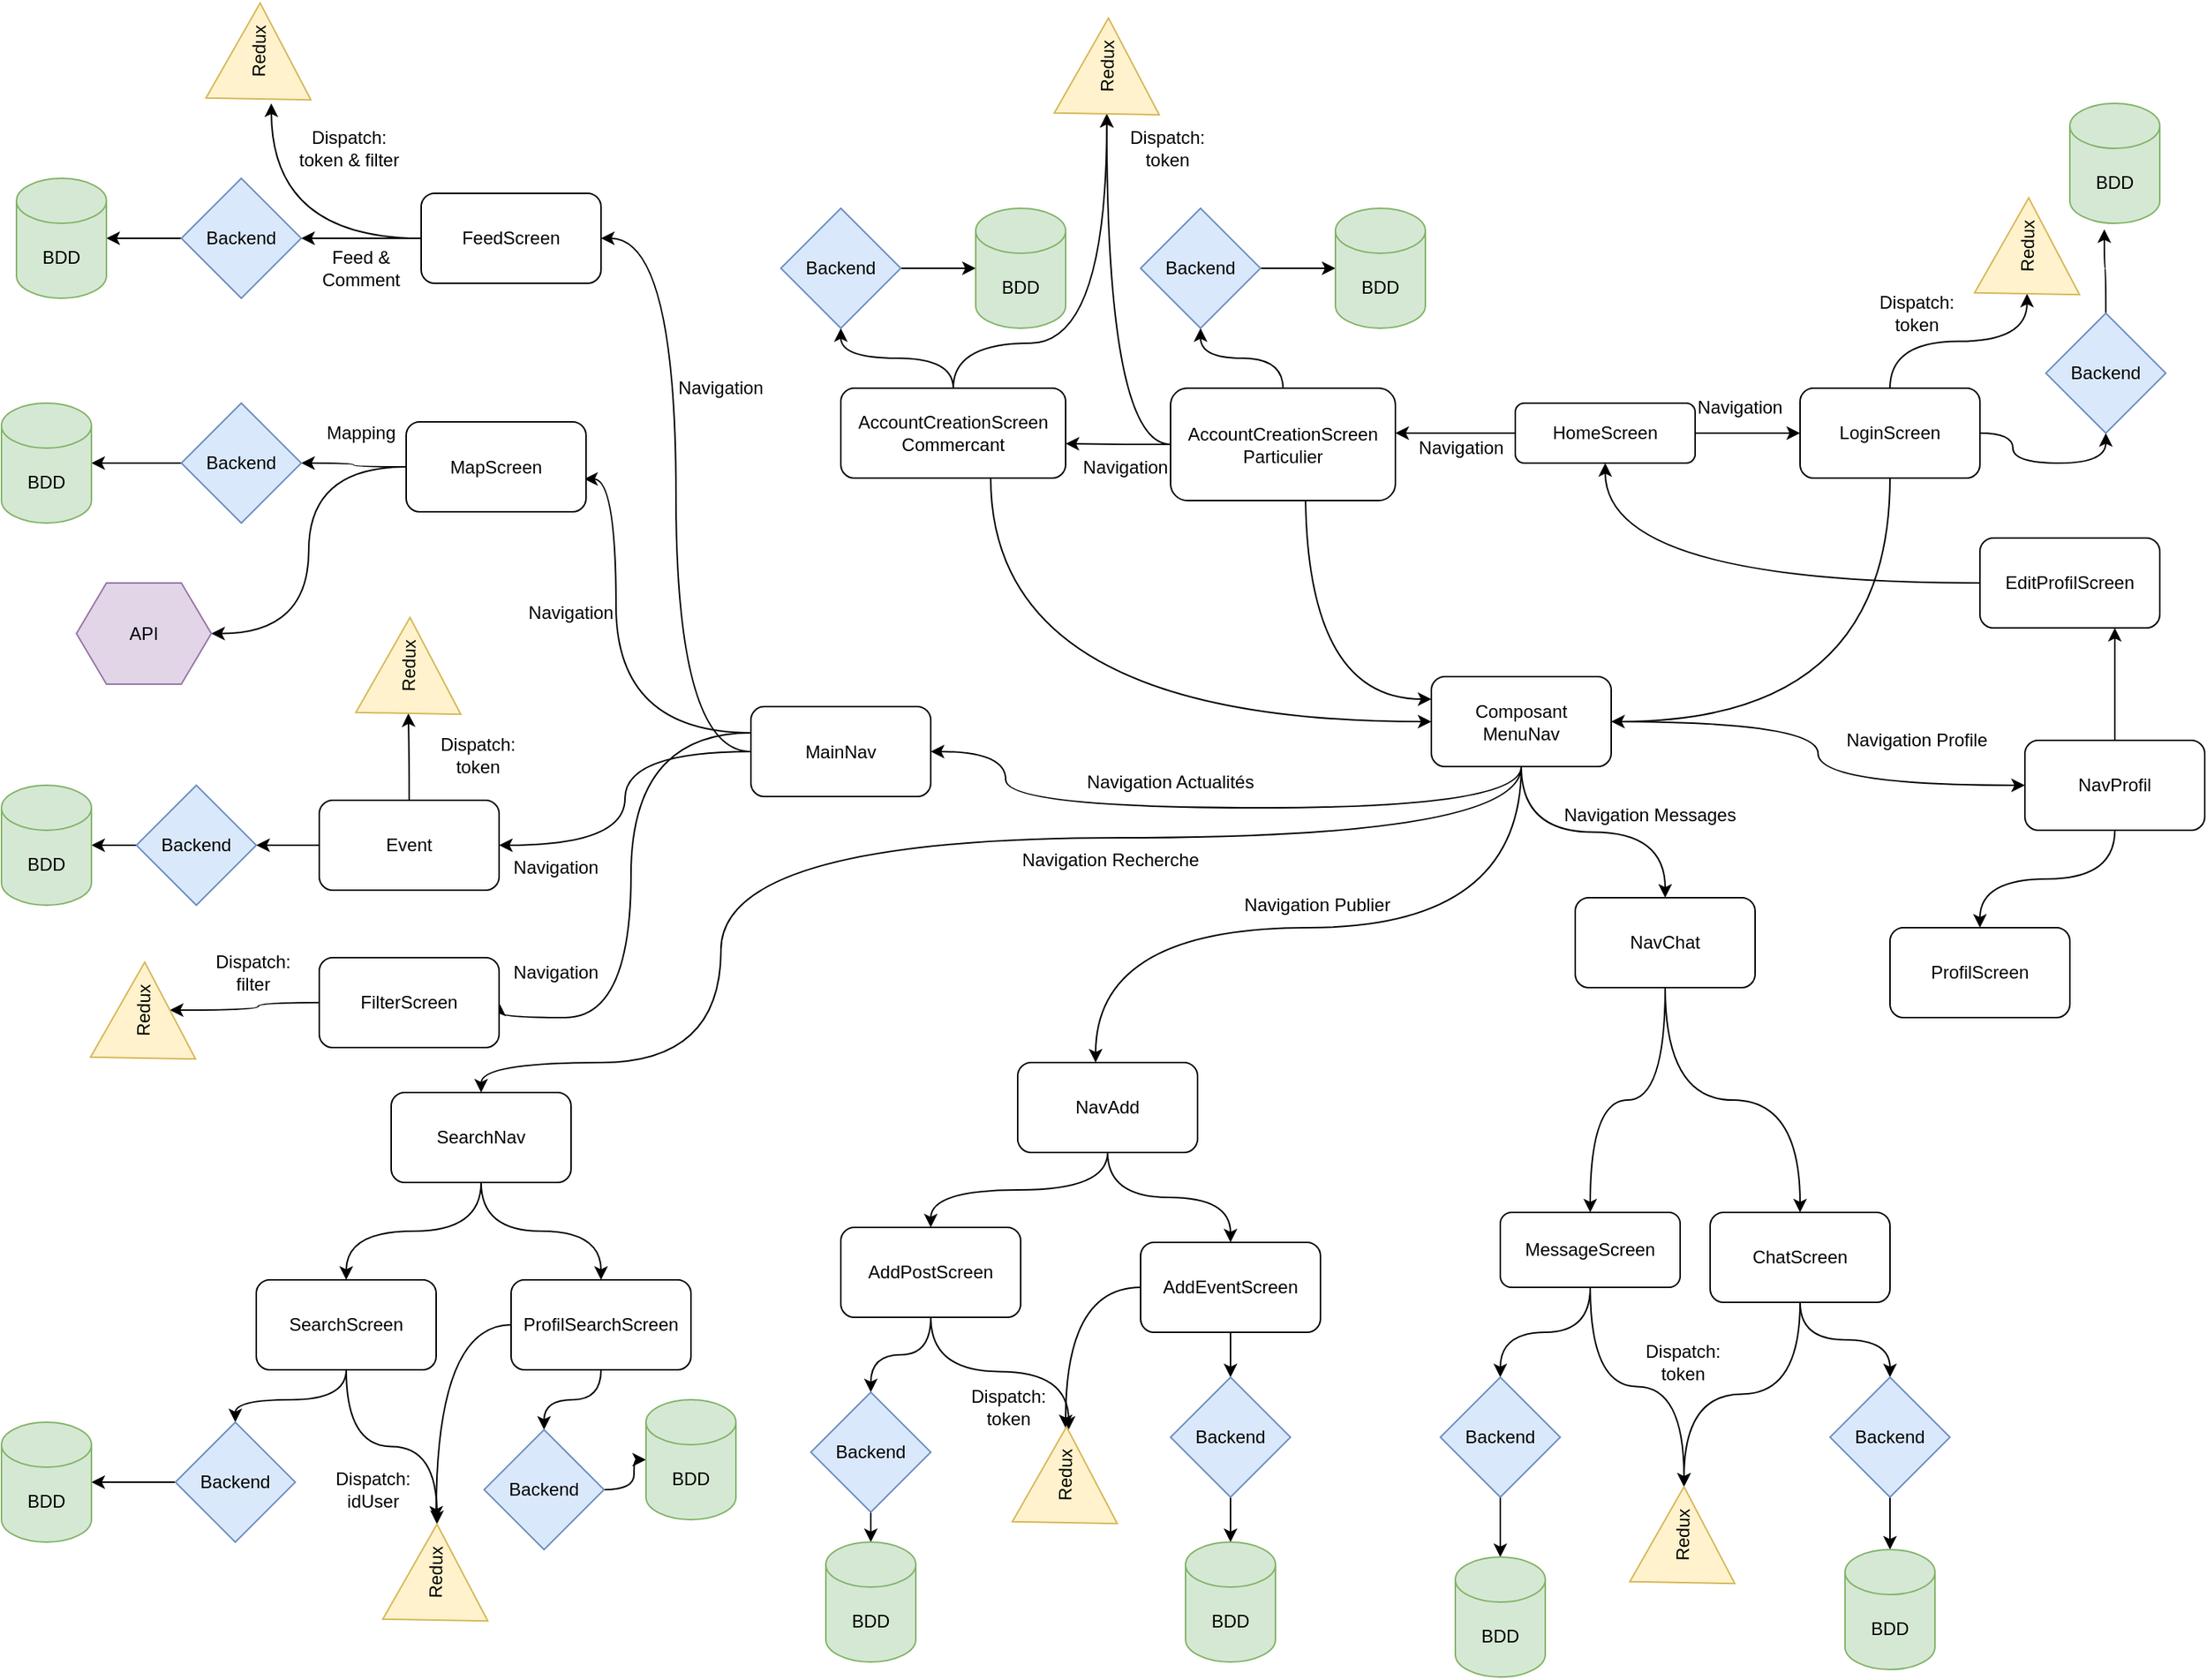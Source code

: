 <mxfile version="15.2.9" type="github">
  <diagram id="C5RBs43oDa-KdzZeNtuy" name="Page-1">
    <mxGraphModel dx="1940" dy="760" grid="1" gridSize="10" guides="1" tooltips="1" connect="1" arrows="1" fold="1" page="1" pageScale="1" pageWidth="827" pageHeight="1169" math="0" shadow="0">
      <root>
        <mxCell id="WIyWlLk6GJQsqaUBKTNV-0" />
        <mxCell id="WIyWlLk6GJQsqaUBKTNV-1" parent="WIyWlLk6GJQsqaUBKTNV-0" />
        <mxCell id="LkO9NCzJJuoqPJhK0rLc-2" style="edgeStyle=orthogonalEdgeStyle;rounded=0;orthogonalLoop=1;jettySize=auto;html=1;" edge="1" parent="WIyWlLk6GJQsqaUBKTNV-1" source="WIyWlLk6GJQsqaUBKTNV-3">
          <mxGeometry relative="1" as="geometry">
            <mxPoint x="140" y="330" as="targetPoint" />
          </mxGeometry>
        </mxCell>
        <mxCell id="LkO9NCzJJuoqPJhK0rLc-6" style="edgeStyle=orthogonalEdgeStyle;rounded=0;orthogonalLoop=1;jettySize=auto;html=1;entryX=0;entryY=0.5;entryDx=0;entryDy=0;" edge="1" parent="WIyWlLk6GJQsqaUBKTNV-1" source="WIyWlLk6GJQsqaUBKTNV-3" target="LkO9NCzJJuoqPJhK0rLc-3">
          <mxGeometry relative="1" as="geometry" />
        </mxCell>
        <mxCell id="WIyWlLk6GJQsqaUBKTNV-3" value="HomeScreen" style="rounded=1;whiteSpace=wrap;html=1;fontSize=12;glass=0;strokeWidth=1;shadow=0;" parent="WIyWlLk6GJQsqaUBKTNV-1" vertex="1">
          <mxGeometry x="220" y="310" width="120" height="40" as="geometry" />
        </mxCell>
        <mxCell id="LkO9NCzJJuoqPJhK0rLc-14" style="edgeStyle=orthogonalEdgeStyle;rounded=0;orthogonalLoop=1;jettySize=auto;html=1;entryX=0;entryY=0.25;entryDx=0;entryDy=0;curved=1;" edge="1" parent="WIyWlLk6GJQsqaUBKTNV-1" target="LkO9NCzJJuoqPJhK0rLc-11">
          <mxGeometry relative="1" as="geometry">
            <mxPoint x="80" y="367.5" as="sourcePoint" />
            <Array as="points">
              <mxPoint x="80" y="507.5" />
            </Array>
          </mxGeometry>
        </mxCell>
        <mxCell id="LkO9NCzJJuoqPJhK0rLc-65" style="edgeStyle=orthogonalEdgeStyle;curved=1;rounded=0;orthogonalLoop=1;jettySize=auto;html=1;entryX=0.5;entryY=1;entryDx=0;entryDy=0;" edge="1" parent="WIyWlLk6GJQsqaUBKTNV-1" source="LkO9NCzJJuoqPJhK0rLc-0" target="LkO9NCzJJuoqPJhK0rLc-61">
          <mxGeometry relative="1" as="geometry" />
        </mxCell>
        <mxCell id="LkO9NCzJJuoqPJhK0rLc-74" style="edgeStyle=orthogonalEdgeStyle;curved=1;rounded=0;orthogonalLoop=1;jettySize=auto;html=1;entryX=0;entryY=0.5;entryDx=0;entryDy=0;" edge="1" parent="WIyWlLk6GJQsqaUBKTNV-1" source="LkO9NCzJJuoqPJhK0rLc-0" target="LkO9NCzJJuoqPJhK0rLc-73">
          <mxGeometry relative="1" as="geometry" />
        </mxCell>
        <mxCell id="LkO9NCzJJuoqPJhK0rLc-76" style="edgeStyle=orthogonalEdgeStyle;curved=1;rounded=0;orthogonalLoop=1;jettySize=auto;html=1;entryX=1;entryY=0.617;entryDx=0;entryDy=0;entryPerimeter=0;" edge="1" parent="WIyWlLk6GJQsqaUBKTNV-1" source="LkO9NCzJJuoqPJhK0rLc-0" target="LkO9NCzJJuoqPJhK0rLc-7">
          <mxGeometry relative="1" as="geometry" />
        </mxCell>
        <mxCell id="LkO9NCzJJuoqPJhK0rLc-0" value="AccountCreationScreen&lt;br&gt;Particulier" style="rounded=1;whiteSpace=wrap;html=1;" vertex="1" parent="WIyWlLk6GJQsqaUBKTNV-1">
          <mxGeometry x="-10" y="300" width="150" height="75" as="geometry" />
        </mxCell>
        <mxCell id="LkO9NCzJJuoqPJhK0rLc-16" style="edgeStyle=orthogonalEdgeStyle;rounded=0;orthogonalLoop=1;jettySize=auto;html=1;entryX=1;entryY=0.5;entryDx=0;entryDy=0;curved=1;" edge="1" parent="WIyWlLk6GJQsqaUBKTNV-1" source="LkO9NCzJJuoqPJhK0rLc-3" target="LkO9NCzJJuoqPJhK0rLc-11">
          <mxGeometry relative="1" as="geometry">
            <Array as="points">
              <mxPoint x="470" y="522.5" />
            </Array>
          </mxGeometry>
        </mxCell>
        <mxCell id="LkO9NCzJJuoqPJhK0rLc-70" style="edgeStyle=orthogonalEdgeStyle;curved=1;rounded=0;orthogonalLoop=1;jettySize=auto;html=1;entryX=0.5;entryY=1;entryDx=0;entryDy=0;" edge="1" parent="WIyWlLk6GJQsqaUBKTNV-1" source="LkO9NCzJJuoqPJhK0rLc-3" target="LkO9NCzJJuoqPJhK0rLc-68">
          <mxGeometry relative="1" as="geometry" />
        </mxCell>
        <mxCell id="LkO9NCzJJuoqPJhK0rLc-72" style="edgeStyle=orthogonalEdgeStyle;curved=1;rounded=0;orthogonalLoop=1;jettySize=auto;html=1;entryX=0;entryY=0.5;entryDx=0;entryDy=0;" edge="1" parent="WIyWlLk6GJQsqaUBKTNV-1" source="LkO9NCzJJuoqPJhK0rLc-3" target="LkO9NCzJJuoqPJhK0rLc-59">
          <mxGeometry relative="1" as="geometry" />
        </mxCell>
        <mxCell id="LkO9NCzJJuoqPJhK0rLc-3" value="LoginScreen" style="rounded=1;whiteSpace=wrap;html=1;" vertex="1" parent="WIyWlLk6GJQsqaUBKTNV-1">
          <mxGeometry x="410" y="300" width="120" height="60" as="geometry" />
        </mxCell>
        <mxCell id="LkO9NCzJJuoqPJhK0rLc-13" style="edgeStyle=orthogonalEdgeStyle;rounded=0;orthogonalLoop=1;jettySize=auto;html=1;entryX=0;entryY=0.5;entryDx=0;entryDy=0;curved=1;" edge="1" parent="WIyWlLk6GJQsqaUBKTNV-1" source="LkO9NCzJJuoqPJhK0rLc-7" target="LkO9NCzJJuoqPJhK0rLc-11">
          <mxGeometry relative="1" as="geometry">
            <Array as="points">
              <mxPoint x="-130" y="522.5" />
            </Array>
          </mxGeometry>
        </mxCell>
        <mxCell id="LkO9NCzJJuoqPJhK0rLc-63" style="edgeStyle=orthogonalEdgeStyle;curved=1;rounded=0;orthogonalLoop=1;jettySize=auto;html=1;entryX=0.5;entryY=1;entryDx=0;entryDy=0;" edge="1" parent="WIyWlLk6GJQsqaUBKTNV-1" source="LkO9NCzJJuoqPJhK0rLc-7" target="LkO9NCzJJuoqPJhK0rLc-58">
          <mxGeometry relative="1" as="geometry" />
        </mxCell>
        <mxCell id="LkO9NCzJJuoqPJhK0rLc-75" style="edgeStyle=orthogonalEdgeStyle;curved=1;rounded=0;orthogonalLoop=1;jettySize=auto;html=1;entryX=0;entryY=0.5;entryDx=0;entryDy=0;" edge="1" parent="WIyWlLk6GJQsqaUBKTNV-1" source="LkO9NCzJJuoqPJhK0rLc-7" target="LkO9NCzJJuoqPJhK0rLc-73">
          <mxGeometry relative="1" as="geometry">
            <Array as="points">
              <mxPoint x="-155" y="270" />
              <mxPoint x="-53" y="270" />
            </Array>
          </mxGeometry>
        </mxCell>
        <mxCell id="LkO9NCzJJuoqPJhK0rLc-7" value="AccountCreationScreen&lt;br&gt;Commercant" style="rounded=1;whiteSpace=wrap;html=1;" vertex="1" parent="WIyWlLk6GJQsqaUBKTNV-1">
          <mxGeometry x="-230" y="300" width="150" height="60" as="geometry" />
        </mxCell>
        <mxCell id="LkO9NCzJJuoqPJhK0rLc-22" style="edgeStyle=orthogonalEdgeStyle;curved=1;rounded=0;orthogonalLoop=1;jettySize=auto;html=1;" edge="1" parent="WIyWlLk6GJQsqaUBKTNV-1" source="LkO9NCzJJuoqPJhK0rLc-11" target="LkO9NCzJJuoqPJhK0rLc-17">
          <mxGeometry relative="1" as="geometry">
            <Array as="points">
              <mxPoint x="224" y="580" />
              <mxPoint x="-120" y="580" />
            </Array>
          </mxGeometry>
        </mxCell>
        <mxCell id="LkO9NCzJJuoqPJhK0rLc-54" style="edgeStyle=orthogonalEdgeStyle;curved=1;rounded=0;orthogonalLoop=1;jettySize=auto;html=1;entryX=0.5;entryY=0;entryDx=0;entryDy=0;" edge="1" parent="WIyWlLk6GJQsqaUBKTNV-1" source="LkO9NCzJJuoqPJhK0rLc-11" target="LkO9NCzJJuoqPJhK0rLc-18">
          <mxGeometry relative="1" as="geometry">
            <Array as="points">
              <mxPoint x="224" y="600" />
              <mxPoint x="-310" y="600" />
              <mxPoint x="-310" y="750" />
              <mxPoint x="-470" y="750" />
            </Array>
          </mxGeometry>
        </mxCell>
        <mxCell id="LkO9NCzJJuoqPJhK0rLc-55" style="edgeStyle=orthogonalEdgeStyle;curved=1;rounded=0;orthogonalLoop=1;jettySize=auto;html=1;" edge="1" parent="WIyWlLk6GJQsqaUBKTNV-1" source="LkO9NCzJJuoqPJhK0rLc-11" target="LkO9NCzJJuoqPJhK0rLc-20">
          <mxGeometry relative="1" as="geometry" />
        </mxCell>
        <mxCell id="LkO9NCzJJuoqPJhK0rLc-56" style="edgeStyle=orthogonalEdgeStyle;curved=1;rounded=0;orthogonalLoop=1;jettySize=auto;html=1;entryX=0;entryY=0.5;entryDx=0;entryDy=0;" edge="1" parent="WIyWlLk6GJQsqaUBKTNV-1" source="LkO9NCzJJuoqPJhK0rLc-11" target="LkO9NCzJJuoqPJhK0rLc-21">
          <mxGeometry relative="1" as="geometry" />
        </mxCell>
        <mxCell id="LkO9NCzJJuoqPJhK0rLc-135" style="edgeStyle=orthogonalEdgeStyle;curved=1;rounded=0;orthogonalLoop=1;jettySize=auto;html=1;" edge="1" parent="WIyWlLk6GJQsqaUBKTNV-1" source="LkO9NCzJJuoqPJhK0rLc-11" target="LkO9NCzJJuoqPJhK0rLc-19">
          <mxGeometry relative="1" as="geometry">
            <Array as="points">
              <mxPoint x="224" y="660" />
              <mxPoint x="-60" y="660" />
            </Array>
          </mxGeometry>
        </mxCell>
        <mxCell id="LkO9NCzJJuoqPJhK0rLc-11" value="Composant&lt;br&gt;MenuNav" style="rounded=1;whiteSpace=wrap;html=1;" vertex="1" parent="WIyWlLk6GJQsqaUBKTNV-1">
          <mxGeometry x="164" y="492.5" width="120" height="60" as="geometry" />
        </mxCell>
        <mxCell id="LkO9NCzJJuoqPJhK0rLc-32" style="edgeStyle=orthogonalEdgeStyle;curved=1;rounded=0;orthogonalLoop=1;jettySize=auto;html=1;entryX=1;entryY=0.5;entryDx=0;entryDy=0;" edge="1" parent="WIyWlLk6GJQsqaUBKTNV-1" source="LkO9NCzJJuoqPJhK0rLc-17" target="LkO9NCzJJuoqPJhK0rLc-27">
          <mxGeometry relative="1" as="geometry" />
        </mxCell>
        <mxCell id="LkO9NCzJJuoqPJhK0rLc-33" style="edgeStyle=orthogonalEdgeStyle;curved=1;rounded=0;orthogonalLoop=1;jettySize=auto;html=1;entryX=0.99;entryY=0.635;entryDx=0;entryDy=0;entryPerimeter=0;" edge="1" parent="WIyWlLk6GJQsqaUBKTNV-1" source="LkO9NCzJJuoqPJhK0rLc-17" target="LkO9NCzJJuoqPJhK0rLc-29">
          <mxGeometry relative="1" as="geometry">
            <Array as="points">
              <mxPoint x="-380" y="530" />
              <mxPoint x="-380" y="361" />
            </Array>
          </mxGeometry>
        </mxCell>
        <mxCell id="LkO9NCzJJuoqPJhK0rLc-34" style="edgeStyle=orthogonalEdgeStyle;curved=1;rounded=0;orthogonalLoop=1;jettySize=auto;html=1;entryX=1;entryY=0.5;entryDx=0;entryDy=0;" edge="1" parent="WIyWlLk6GJQsqaUBKTNV-1" source="LkO9NCzJJuoqPJhK0rLc-17" target="LkO9NCzJJuoqPJhK0rLc-30">
          <mxGeometry relative="1" as="geometry" />
        </mxCell>
        <mxCell id="LkO9NCzJJuoqPJhK0rLc-35" style="edgeStyle=orthogonalEdgeStyle;curved=1;rounded=0;orthogonalLoop=1;jettySize=auto;html=1;entryX=1;entryY=0.5;entryDx=0;entryDy=0;" edge="1" parent="WIyWlLk6GJQsqaUBKTNV-1" source="LkO9NCzJJuoqPJhK0rLc-17" target="LkO9NCzJJuoqPJhK0rLc-31">
          <mxGeometry relative="1" as="geometry">
            <Array as="points">
              <mxPoint x="-370" y="530" />
              <mxPoint x="-370" y="720" />
            </Array>
          </mxGeometry>
        </mxCell>
        <mxCell id="LkO9NCzJJuoqPJhK0rLc-17" value="MainNav" style="rounded=1;whiteSpace=wrap;html=1;" vertex="1" parent="WIyWlLk6GJQsqaUBKTNV-1">
          <mxGeometry x="-290" y="512.5" width="120" height="60" as="geometry" />
        </mxCell>
        <mxCell id="LkO9NCzJJuoqPJhK0rLc-133" style="edgeStyle=orthogonalEdgeStyle;curved=1;rounded=0;orthogonalLoop=1;jettySize=auto;html=1;entryX=0.5;entryY=0;entryDx=0;entryDy=0;" edge="1" parent="WIyWlLk6GJQsqaUBKTNV-1" source="LkO9NCzJJuoqPJhK0rLc-18" target="LkO9NCzJJuoqPJhK0rLc-50">
          <mxGeometry relative="1" as="geometry" />
        </mxCell>
        <mxCell id="LkO9NCzJJuoqPJhK0rLc-134" style="edgeStyle=orthogonalEdgeStyle;curved=1;rounded=0;orthogonalLoop=1;jettySize=auto;html=1;" edge="1" parent="WIyWlLk6GJQsqaUBKTNV-1" source="LkO9NCzJJuoqPJhK0rLc-18" target="LkO9NCzJJuoqPJhK0rLc-51">
          <mxGeometry relative="1" as="geometry" />
        </mxCell>
        <mxCell id="LkO9NCzJJuoqPJhK0rLc-18" value="SearchNav" style="rounded=1;whiteSpace=wrap;html=1;" vertex="1" parent="WIyWlLk6GJQsqaUBKTNV-1">
          <mxGeometry x="-530" y="770" width="120" height="60" as="geometry" />
        </mxCell>
        <mxCell id="LkO9NCzJJuoqPJhK0rLc-39" style="edgeStyle=orthogonalEdgeStyle;curved=1;rounded=0;orthogonalLoop=1;jettySize=auto;html=1;" edge="1" parent="WIyWlLk6GJQsqaUBKTNV-1" source="LkO9NCzJJuoqPJhK0rLc-19" target="LkO9NCzJJuoqPJhK0rLc-37">
          <mxGeometry relative="1" as="geometry" />
        </mxCell>
        <mxCell id="LkO9NCzJJuoqPJhK0rLc-40" style="edgeStyle=orthogonalEdgeStyle;curved=1;rounded=0;orthogonalLoop=1;jettySize=auto;html=1;entryX=0.5;entryY=0;entryDx=0;entryDy=0;" edge="1" parent="WIyWlLk6GJQsqaUBKTNV-1" source="LkO9NCzJJuoqPJhK0rLc-19" target="LkO9NCzJJuoqPJhK0rLc-38">
          <mxGeometry relative="1" as="geometry" />
        </mxCell>
        <mxCell id="LkO9NCzJJuoqPJhK0rLc-19" value="NavAdd" style="rounded=1;whiteSpace=wrap;html=1;" vertex="1" parent="WIyWlLk6GJQsqaUBKTNV-1">
          <mxGeometry x="-112" y="750" width="120" height="60" as="geometry" />
        </mxCell>
        <mxCell id="LkO9NCzJJuoqPJhK0rLc-43" style="edgeStyle=orthogonalEdgeStyle;curved=1;rounded=0;orthogonalLoop=1;jettySize=auto;html=1;" edge="1" parent="WIyWlLk6GJQsqaUBKTNV-1" source="LkO9NCzJJuoqPJhK0rLc-20" target="LkO9NCzJJuoqPJhK0rLc-41">
          <mxGeometry relative="1" as="geometry" />
        </mxCell>
        <mxCell id="LkO9NCzJJuoqPJhK0rLc-49" style="edgeStyle=orthogonalEdgeStyle;curved=1;rounded=0;orthogonalLoop=1;jettySize=auto;html=1;entryX=0.5;entryY=0;entryDx=0;entryDy=0;" edge="1" parent="WIyWlLk6GJQsqaUBKTNV-1" source="LkO9NCzJJuoqPJhK0rLc-20" target="LkO9NCzJJuoqPJhK0rLc-42">
          <mxGeometry relative="1" as="geometry" />
        </mxCell>
        <mxCell id="LkO9NCzJJuoqPJhK0rLc-20" value="NavChat" style="rounded=1;whiteSpace=wrap;html=1;" vertex="1" parent="WIyWlLk6GJQsqaUBKTNV-1">
          <mxGeometry x="260" y="640" width="120" height="60" as="geometry" />
        </mxCell>
        <mxCell id="LkO9NCzJJuoqPJhK0rLc-47" style="edgeStyle=orthogonalEdgeStyle;curved=1;rounded=0;orthogonalLoop=1;jettySize=auto;html=1;entryX=0.5;entryY=0;entryDx=0;entryDy=0;" edge="1" parent="WIyWlLk6GJQsqaUBKTNV-1" source="LkO9NCzJJuoqPJhK0rLc-21" target="LkO9NCzJJuoqPJhK0rLc-45">
          <mxGeometry relative="1" as="geometry" />
        </mxCell>
        <mxCell id="LkO9NCzJJuoqPJhK0rLc-132" style="edgeStyle=orthogonalEdgeStyle;curved=1;rounded=0;orthogonalLoop=1;jettySize=auto;html=1;entryX=0.75;entryY=1;entryDx=0;entryDy=0;" edge="1" parent="WIyWlLk6GJQsqaUBKTNV-1" source="LkO9NCzJJuoqPJhK0rLc-21" target="LkO9NCzJJuoqPJhK0rLc-46">
          <mxGeometry relative="1" as="geometry" />
        </mxCell>
        <mxCell id="LkO9NCzJJuoqPJhK0rLc-21" value="NavProfil" style="rounded=1;whiteSpace=wrap;html=1;" vertex="1" parent="WIyWlLk6GJQsqaUBKTNV-1">
          <mxGeometry x="560" y="535" width="120" height="60" as="geometry" />
        </mxCell>
        <mxCell id="LkO9NCzJJuoqPJhK0rLc-87" style="edgeStyle=orthogonalEdgeStyle;curved=1;rounded=0;orthogonalLoop=1;jettySize=auto;html=1;entryX=1;entryY=0.5;entryDx=0;entryDy=0;" edge="1" parent="WIyWlLk6GJQsqaUBKTNV-1" source="LkO9NCzJJuoqPJhK0rLc-27" target="LkO9NCzJJuoqPJhK0rLc-79">
          <mxGeometry relative="1" as="geometry" />
        </mxCell>
        <mxCell id="LkO9NCzJJuoqPJhK0rLc-97" style="edgeStyle=orthogonalEdgeStyle;curved=1;rounded=0;orthogonalLoop=1;jettySize=auto;html=1;" edge="1" parent="WIyWlLk6GJQsqaUBKTNV-1" source="LkO9NCzJJuoqPJhK0rLc-27">
          <mxGeometry relative="1" as="geometry">
            <mxPoint x="-610.0" y="110" as="targetPoint" />
          </mxGeometry>
        </mxCell>
        <mxCell id="LkO9NCzJJuoqPJhK0rLc-27" value="FeedScreen" style="rounded=1;whiteSpace=wrap;html=1;" vertex="1" parent="WIyWlLk6GJQsqaUBKTNV-1">
          <mxGeometry x="-510" y="170" width="120" height="60" as="geometry" />
        </mxCell>
        <mxCell id="LkO9NCzJJuoqPJhK0rLc-90" style="edgeStyle=orthogonalEdgeStyle;curved=1;rounded=0;orthogonalLoop=1;jettySize=auto;html=1;entryX=1;entryY=0.5;entryDx=0;entryDy=0;" edge="1" parent="WIyWlLk6GJQsqaUBKTNV-1" source="LkO9NCzJJuoqPJhK0rLc-29" target="LkO9NCzJJuoqPJhK0rLc-88">
          <mxGeometry relative="1" as="geometry" />
        </mxCell>
        <mxCell id="LkO9NCzJJuoqPJhK0rLc-92" style="edgeStyle=orthogonalEdgeStyle;curved=1;rounded=0;orthogonalLoop=1;jettySize=auto;html=1;entryX=1;entryY=0.5;entryDx=0;entryDy=0;" edge="1" parent="WIyWlLk6GJQsqaUBKTNV-1" source="LkO9NCzJJuoqPJhK0rLc-29" target="LkO9NCzJJuoqPJhK0rLc-91">
          <mxGeometry relative="1" as="geometry" />
        </mxCell>
        <mxCell id="LkO9NCzJJuoqPJhK0rLc-29" value="MapScreen" style="rounded=1;whiteSpace=wrap;html=1;" vertex="1" parent="WIyWlLk6GJQsqaUBKTNV-1">
          <mxGeometry x="-520" y="322.5" width="120" height="60" as="geometry" />
        </mxCell>
        <mxCell id="LkO9NCzJJuoqPJhK0rLc-101" style="edgeStyle=orthogonalEdgeStyle;curved=1;rounded=0;orthogonalLoop=1;jettySize=auto;html=1;entryX=0;entryY=0.5;entryDx=0;entryDy=0;" edge="1" parent="WIyWlLk6GJQsqaUBKTNV-1" source="LkO9NCzJJuoqPJhK0rLc-30" target="LkO9NCzJJuoqPJhK0rLc-98">
          <mxGeometry relative="1" as="geometry" />
        </mxCell>
        <mxCell id="LkO9NCzJJuoqPJhK0rLc-103" style="edgeStyle=orthogonalEdgeStyle;curved=1;rounded=0;orthogonalLoop=1;jettySize=auto;html=1;entryX=1;entryY=0.5;entryDx=0;entryDy=0;" edge="1" parent="WIyWlLk6GJQsqaUBKTNV-1" source="LkO9NCzJJuoqPJhK0rLc-30" target="LkO9NCzJJuoqPJhK0rLc-99">
          <mxGeometry relative="1" as="geometry" />
        </mxCell>
        <mxCell id="LkO9NCzJJuoqPJhK0rLc-30" value="Event" style="rounded=1;whiteSpace=wrap;html=1;" vertex="1" parent="WIyWlLk6GJQsqaUBKTNV-1">
          <mxGeometry x="-578" y="575" width="120" height="60" as="geometry" />
        </mxCell>
        <mxCell id="LkO9NCzJJuoqPJhK0rLc-117" style="edgeStyle=orthogonalEdgeStyle;curved=1;rounded=0;orthogonalLoop=1;jettySize=auto;html=1;" edge="1" parent="WIyWlLk6GJQsqaUBKTNV-1" source="LkO9NCzJJuoqPJhK0rLc-31" target="LkO9NCzJJuoqPJhK0rLc-116">
          <mxGeometry relative="1" as="geometry" />
        </mxCell>
        <mxCell id="LkO9NCzJJuoqPJhK0rLc-31" value="FilterScreen" style="rounded=1;whiteSpace=wrap;html=1;" vertex="1" parent="WIyWlLk6GJQsqaUBKTNV-1">
          <mxGeometry x="-578" y="680" width="120" height="60" as="geometry" />
        </mxCell>
        <mxCell id="LkO9NCzJJuoqPJhK0rLc-145" style="edgeStyle=orthogonalEdgeStyle;curved=1;rounded=0;orthogonalLoop=1;jettySize=auto;html=1;" edge="1" parent="WIyWlLk6GJQsqaUBKTNV-1" source="LkO9NCzJJuoqPJhK0rLc-37" target="LkO9NCzJJuoqPJhK0rLc-139">
          <mxGeometry relative="1" as="geometry" />
        </mxCell>
        <mxCell id="LkO9NCzJJuoqPJhK0rLc-146" style="edgeStyle=orthogonalEdgeStyle;curved=1;rounded=0;orthogonalLoop=1;jettySize=auto;html=1;entryX=0.969;entryY=0.521;entryDx=0;entryDy=0;entryPerimeter=0;" edge="1" parent="WIyWlLk6GJQsqaUBKTNV-1" source="LkO9NCzJJuoqPJhK0rLc-37" target="LkO9NCzJJuoqPJhK0rLc-142">
          <mxGeometry relative="1" as="geometry" />
        </mxCell>
        <mxCell id="LkO9NCzJJuoqPJhK0rLc-37" value="AddPostScreen" style="rounded=1;whiteSpace=wrap;html=1;" vertex="1" parent="WIyWlLk6GJQsqaUBKTNV-1">
          <mxGeometry x="-230" y="860" width="120" height="60" as="geometry" />
        </mxCell>
        <mxCell id="LkO9NCzJJuoqPJhK0rLc-148" style="edgeStyle=orthogonalEdgeStyle;curved=1;rounded=0;orthogonalLoop=1;jettySize=auto;html=1;" edge="1" parent="WIyWlLk6GJQsqaUBKTNV-1" source="LkO9NCzJJuoqPJhK0rLc-38" target="LkO9NCzJJuoqPJhK0rLc-142">
          <mxGeometry relative="1" as="geometry" />
        </mxCell>
        <mxCell id="LkO9NCzJJuoqPJhK0rLc-149" style="edgeStyle=orthogonalEdgeStyle;curved=1;rounded=0;orthogonalLoop=1;jettySize=auto;html=1;" edge="1" parent="WIyWlLk6GJQsqaUBKTNV-1" source="LkO9NCzJJuoqPJhK0rLc-38" target="LkO9NCzJJuoqPJhK0rLc-143">
          <mxGeometry relative="1" as="geometry" />
        </mxCell>
        <mxCell id="LkO9NCzJJuoqPJhK0rLc-38" value="AddEventScreen" style="rounded=1;whiteSpace=wrap;html=1;" vertex="1" parent="WIyWlLk6GJQsqaUBKTNV-1">
          <mxGeometry x="-30" y="870" width="120" height="60" as="geometry" />
        </mxCell>
        <mxCell id="LkO9NCzJJuoqPJhK0rLc-161" style="edgeStyle=orthogonalEdgeStyle;curved=1;rounded=0;orthogonalLoop=1;jettySize=auto;html=1;entryX=0.5;entryY=0;entryDx=0;entryDy=0;" edge="1" parent="WIyWlLk6GJQsqaUBKTNV-1" source="LkO9NCzJJuoqPJhK0rLc-41" target="LkO9NCzJJuoqPJhK0rLc-152">
          <mxGeometry relative="1" as="geometry" />
        </mxCell>
        <mxCell id="LkO9NCzJJuoqPJhK0rLc-166" style="edgeStyle=orthogonalEdgeStyle;curved=1;rounded=0;orthogonalLoop=1;jettySize=auto;html=1;entryX=1;entryY=0.5;entryDx=0;entryDy=0;" edge="1" parent="WIyWlLk6GJQsqaUBKTNV-1" source="LkO9NCzJJuoqPJhK0rLc-41" target="LkO9NCzJJuoqPJhK0rLc-165">
          <mxGeometry relative="1" as="geometry" />
        </mxCell>
        <mxCell id="LkO9NCzJJuoqPJhK0rLc-41" value="MessageScreen" style="rounded=1;whiteSpace=wrap;html=1;" vertex="1" parent="WIyWlLk6GJQsqaUBKTNV-1">
          <mxGeometry x="210" y="850" width="120" height="50" as="geometry" />
        </mxCell>
        <mxCell id="LkO9NCzJJuoqPJhK0rLc-163" style="edgeStyle=orthogonalEdgeStyle;curved=1;rounded=0;orthogonalLoop=1;jettySize=auto;html=1;entryX=0.5;entryY=0;entryDx=0;entryDy=0;" edge="1" parent="WIyWlLk6GJQsqaUBKTNV-1" source="LkO9NCzJJuoqPJhK0rLc-42" target="LkO9NCzJJuoqPJhK0rLc-154">
          <mxGeometry relative="1" as="geometry" />
        </mxCell>
        <mxCell id="LkO9NCzJJuoqPJhK0rLc-168" style="edgeStyle=orthogonalEdgeStyle;curved=1;rounded=0;orthogonalLoop=1;jettySize=auto;html=1;entryX=1;entryY=0.5;entryDx=0;entryDy=0;" edge="1" parent="WIyWlLk6GJQsqaUBKTNV-1" source="LkO9NCzJJuoqPJhK0rLc-42" target="LkO9NCzJJuoqPJhK0rLc-165">
          <mxGeometry relative="1" as="geometry" />
        </mxCell>
        <mxCell id="LkO9NCzJJuoqPJhK0rLc-42" value="ChatScreen" style="rounded=1;whiteSpace=wrap;html=1;" vertex="1" parent="WIyWlLk6GJQsqaUBKTNV-1">
          <mxGeometry x="350" y="850" width="120" height="60" as="geometry" />
        </mxCell>
        <mxCell id="LkO9NCzJJuoqPJhK0rLc-45" value="ProfilScreen" style="rounded=1;whiteSpace=wrap;html=1;" vertex="1" parent="WIyWlLk6GJQsqaUBKTNV-1">
          <mxGeometry x="470" y="660" width="120" height="60" as="geometry" />
        </mxCell>
        <mxCell id="LkO9NCzJJuoqPJhK0rLc-160" style="edgeStyle=orthogonalEdgeStyle;curved=1;rounded=0;orthogonalLoop=1;jettySize=auto;html=1;" edge="1" parent="WIyWlLk6GJQsqaUBKTNV-1" source="LkO9NCzJJuoqPJhK0rLc-46" target="WIyWlLk6GJQsqaUBKTNV-3">
          <mxGeometry relative="1" as="geometry" />
        </mxCell>
        <mxCell id="LkO9NCzJJuoqPJhK0rLc-46" value="EditProfilScreen" style="rounded=1;whiteSpace=wrap;html=1;" vertex="1" parent="WIyWlLk6GJQsqaUBKTNV-1">
          <mxGeometry x="530" y="400" width="120" height="60" as="geometry" />
        </mxCell>
        <mxCell id="LkO9NCzJJuoqPJhK0rLc-122" style="edgeStyle=orthogonalEdgeStyle;curved=1;rounded=0;orthogonalLoop=1;jettySize=auto;html=1;entryX=1;entryY=0.5;entryDx=0;entryDy=0;" edge="1" parent="WIyWlLk6GJQsqaUBKTNV-1" source="LkO9NCzJJuoqPJhK0rLc-50" target="LkO9NCzJJuoqPJhK0rLc-119">
          <mxGeometry relative="1" as="geometry" />
        </mxCell>
        <mxCell id="LkO9NCzJJuoqPJhK0rLc-123" style="edgeStyle=orthogonalEdgeStyle;curved=1;rounded=0;orthogonalLoop=1;jettySize=auto;html=1;" edge="1" parent="WIyWlLk6GJQsqaUBKTNV-1" source="LkO9NCzJJuoqPJhK0rLc-50" target="LkO9NCzJJuoqPJhK0rLc-120">
          <mxGeometry relative="1" as="geometry" />
        </mxCell>
        <mxCell id="LkO9NCzJJuoqPJhK0rLc-50" value="SearchScreen" style="rounded=1;whiteSpace=wrap;html=1;" vertex="1" parent="WIyWlLk6GJQsqaUBKTNV-1">
          <mxGeometry x="-620" y="895" width="120" height="60" as="geometry" />
        </mxCell>
        <mxCell id="LkO9NCzJJuoqPJhK0rLc-126" style="edgeStyle=orthogonalEdgeStyle;curved=1;rounded=0;orthogonalLoop=1;jettySize=auto;html=1;" edge="1" parent="WIyWlLk6GJQsqaUBKTNV-1" source="LkO9NCzJJuoqPJhK0rLc-51">
          <mxGeometry relative="1" as="geometry">
            <mxPoint x="-500" y="1055" as="targetPoint" />
          </mxGeometry>
        </mxCell>
        <mxCell id="LkO9NCzJJuoqPJhK0rLc-129" style="edgeStyle=orthogonalEdgeStyle;curved=1;rounded=0;orthogonalLoop=1;jettySize=auto;html=1;entryX=0.5;entryY=0;entryDx=0;entryDy=0;" edge="1" parent="WIyWlLk6GJQsqaUBKTNV-1" source="LkO9NCzJJuoqPJhK0rLc-51" target="LkO9NCzJJuoqPJhK0rLc-127">
          <mxGeometry relative="1" as="geometry" />
        </mxCell>
        <mxCell id="LkO9NCzJJuoqPJhK0rLc-51" value="ProfilSearchScreen" style="rounded=1;whiteSpace=wrap;html=1;" vertex="1" parent="WIyWlLk6GJQsqaUBKTNV-1">
          <mxGeometry x="-450" y="895" width="120" height="60" as="geometry" />
        </mxCell>
        <mxCell id="LkO9NCzJJuoqPJhK0rLc-64" style="edgeStyle=orthogonalEdgeStyle;curved=1;rounded=0;orthogonalLoop=1;jettySize=auto;html=1;entryX=0;entryY=0.5;entryDx=0;entryDy=0;entryPerimeter=0;" edge="1" parent="WIyWlLk6GJQsqaUBKTNV-1" source="LkO9NCzJJuoqPJhK0rLc-58" target="LkO9NCzJJuoqPJhK0rLc-60">
          <mxGeometry relative="1" as="geometry" />
        </mxCell>
        <mxCell id="LkO9NCzJJuoqPJhK0rLc-58" value="Backend" style="rhombus;whiteSpace=wrap;html=1;fillColor=#dae8fc;strokeColor=#6c8ebf;" vertex="1" parent="WIyWlLk6GJQsqaUBKTNV-1">
          <mxGeometry x="-270" y="180" width="80" height="80" as="geometry" />
        </mxCell>
        <mxCell id="LkO9NCzJJuoqPJhK0rLc-59" value="Redux" style="triangle;whiteSpace=wrap;html=1;rotation=-89;fillColor=#fff2cc;strokeColor=#d6b656;" vertex="1" parent="WIyWlLk6GJQsqaUBKTNV-1">
          <mxGeometry x="530" y="170" width="64" height="70" as="geometry" />
        </mxCell>
        <mxCell id="LkO9NCzJJuoqPJhK0rLc-60" value="BDD" style="shape=cylinder3;whiteSpace=wrap;html=1;boundedLbl=1;backgroundOutline=1;size=15;fillColor=#d5e8d4;strokeColor=#82b366;" vertex="1" parent="WIyWlLk6GJQsqaUBKTNV-1">
          <mxGeometry x="-140" y="180" width="60" height="80" as="geometry" />
        </mxCell>
        <mxCell id="LkO9NCzJJuoqPJhK0rLc-66" style="edgeStyle=orthogonalEdgeStyle;curved=1;rounded=0;orthogonalLoop=1;jettySize=auto;html=1;entryX=0;entryY=0.5;entryDx=0;entryDy=0;entryPerimeter=0;" edge="1" parent="WIyWlLk6GJQsqaUBKTNV-1" source="LkO9NCzJJuoqPJhK0rLc-61" target="LkO9NCzJJuoqPJhK0rLc-62">
          <mxGeometry relative="1" as="geometry" />
        </mxCell>
        <mxCell id="LkO9NCzJJuoqPJhK0rLc-61" value="Backend" style="rhombus;whiteSpace=wrap;html=1;fillColor=#dae8fc;strokeColor=#6c8ebf;" vertex="1" parent="WIyWlLk6GJQsqaUBKTNV-1">
          <mxGeometry x="-30" y="180" width="80" height="80" as="geometry" />
        </mxCell>
        <mxCell id="LkO9NCzJJuoqPJhK0rLc-62" value="BDD" style="shape=cylinder3;whiteSpace=wrap;html=1;boundedLbl=1;backgroundOutline=1;size=15;fillColor=#d5e8d4;strokeColor=#82b366;" vertex="1" parent="WIyWlLk6GJQsqaUBKTNV-1">
          <mxGeometry x="100" y="180" width="60" height="80" as="geometry" />
        </mxCell>
        <mxCell id="LkO9NCzJJuoqPJhK0rLc-71" style="edgeStyle=orthogonalEdgeStyle;curved=1;rounded=0;orthogonalLoop=1;jettySize=auto;html=1;entryX=0.383;entryY=1.05;entryDx=0;entryDy=0;entryPerimeter=0;" edge="1" parent="WIyWlLk6GJQsqaUBKTNV-1" source="LkO9NCzJJuoqPJhK0rLc-68" target="LkO9NCzJJuoqPJhK0rLc-69">
          <mxGeometry relative="1" as="geometry" />
        </mxCell>
        <mxCell id="LkO9NCzJJuoqPJhK0rLc-68" value="Backend" style="rhombus;whiteSpace=wrap;html=1;fillColor=#dae8fc;strokeColor=#6c8ebf;" vertex="1" parent="WIyWlLk6GJQsqaUBKTNV-1">
          <mxGeometry x="574" y="250" width="80" height="80" as="geometry" />
        </mxCell>
        <mxCell id="LkO9NCzJJuoqPJhK0rLc-69" value="BDD" style="shape=cylinder3;whiteSpace=wrap;html=1;boundedLbl=1;backgroundOutline=1;size=15;fillColor=#d5e8d4;strokeColor=#82b366;" vertex="1" parent="WIyWlLk6GJQsqaUBKTNV-1">
          <mxGeometry x="590" y="110" width="60" height="80" as="geometry" />
        </mxCell>
        <mxCell id="LkO9NCzJJuoqPJhK0rLc-73" value="Redux" style="triangle;whiteSpace=wrap;html=1;rotation=-89;fillColor=#fff2cc;strokeColor=#d6b656;" vertex="1" parent="WIyWlLk6GJQsqaUBKTNV-1">
          <mxGeometry x="-84" y="50" width="64" height="70" as="geometry" />
        </mxCell>
        <mxCell id="LkO9NCzJJuoqPJhK0rLc-78" value="Dispatch:&lt;br&gt;token" style="text;html=1;strokeColor=none;fillColor=none;align=center;verticalAlign=middle;whiteSpace=wrap;rounded=0;" vertex="1" parent="WIyWlLk6GJQsqaUBKTNV-1">
          <mxGeometry x="-60" y="120" width="96" height="40" as="geometry" />
        </mxCell>
        <mxCell id="LkO9NCzJJuoqPJhK0rLc-86" style="edgeStyle=orthogonalEdgeStyle;curved=1;rounded=0;orthogonalLoop=1;jettySize=auto;html=1;entryX=1;entryY=0.5;entryDx=0;entryDy=0;entryPerimeter=0;" edge="1" parent="WIyWlLk6GJQsqaUBKTNV-1" source="LkO9NCzJJuoqPJhK0rLc-79" target="LkO9NCzJJuoqPJhK0rLc-80">
          <mxGeometry relative="1" as="geometry" />
        </mxCell>
        <mxCell id="LkO9NCzJJuoqPJhK0rLc-79" value="Backend" style="rhombus;whiteSpace=wrap;html=1;fillColor=#dae8fc;strokeColor=#6c8ebf;" vertex="1" parent="WIyWlLk6GJQsqaUBKTNV-1">
          <mxGeometry x="-670" y="160" width="80" height="80" as="geometry" />
        </mxCell>
        <mxCell id="LkO9NCzJJuoqPJhK0rLc-80" value="BDD" style="shape=cylinder3;whiteSpace=wrap;html=1;boundedLbl=1;backgroundOutline=1;size=15;fillColor=#d5e8d4;strokeColor=#82b366;" vertex="1" parent="WIyWlLk6GJQsqaUBKTNV-1">
          <mxGeometry x="-780" y="160" width="60" height="80" as="geometry" />
        </mxCell>
        <mxCell id="LkO9NCzJJuoqPJhK0rLc-85" value="Feed &amp;amp; Comment" style="text;html=1;strokeColor=none;fillColor=none;align=center;verticalAlign=middle;whiteSpace=wrap;rounded=0;" vertex="1" parent="WIyWlLk6GJQsqaUBKTNV-1">
          <mxGeometry x="-570" y="210" width="40" height="20" as="geometry" />
        </mxCell>
        <mxCell id="LkO9NCzJJuoqPJhK0rLc-93" style="edgeStyle=orthogonalEdgeStyle;curved=1;rounded=0;orthogonalLoop=1;jettySize=auto;html=1;entryX=1;entryY=0.5;entryDx=0;entryDy=0;entryPerimeter=0;" edge="1" parent="WIyWlLk6GJQsqaUBKTNV-1" source="LkO9NCzJJuoqPJhK0rLc-88" target="LkO9NCzJJuoqPJhK0rLc-89">
          <mxGeometry relative="1" as="geometry" />
        </mxCell>
        <mxCell id="LkO9NCzJJuoqPJhK0rLc-88" value="Backend" style="rhombus;whiteSpace=wrap;html=1;fillColor=#dae8fc;strokeColor=#6c8ebf;" vertex="1" parent="WIyWlLk6GJQsqaUBKTNV-1">
          <mxGeometry x="-670" y="310" width="80" height="80" as="geometry" />
        </mxCell>
        <mxCell id="LkO9NCzJJuoqPJhK0rLc-89" value="BDD" style="shape=cylinder3;whiteSpace=wrap;html=1;boundedLbl=1;backgroundOutline=1;size=15;fillColor=#d5e8d4;strokeColor=#82b366;" vertex="1" parent="WIyWlLk6GJQsqaUBKTNV-1">
          <mxGeometry x="-790" y="310" width="60" height="80" as="geometry" />
        </mxCell>
        <mxCell id="LkO9NCzJJuoqPJhK0rLc-91" value="API" style="shape=hexagon;perimeter=hexagonPerimeter2;whiteSpace=wrap;html=1;fixedSize=1;fillColor=#e1d5e7;strokeColor=#9673a6;" vertex="1" parent="WIyWlLk6GJQsqaUBKTNV-1">
          <mxGeometry x="-740" y="430" width="90" height="67.5" as="geometry" />
        </mxCell>
        <mxCell id="LkO9NCzJJuoqPJhK0rLc-94" value="Mapping" style="text;html=1;strokeColor=none;fillColor=none;align=center;verticalAlign=middle;whiteSpace=wrap;rounded=0;" vertex="1" parent="WIyWlLk6GJQsqaUBKTNV-1">
          <mxGeometry x="-570" y="310" width="40" height="40" as="geometry" />
        </mxCell>
        <mxCell id="LkO9NCzJJuoqPJhK0rLc-95" value="Dispatch:&lt;br&gt;token &amp;amp; filter" style="text;html=1;strokeColor=none;fillColor=none;align=center;verticalAlign=middle;whiteSpace=wrap;rounded=0;" vertex="1" parent="WIyWlLk6GJQsqaUBKTNV-1">
          <mxGeometry x="-606" y="120" width="96" height="40" as="geometry" />
        </mxCell>
        <mxCell id="LkO9NCzJJuoqPJhK0rLc-96" value="Redux" style="triangle;whiteSpace=wrap;html=1;rotation=-89;fillColor=#fff2cc;strokeColor=#d6b656;" vertex="1" parent="WIyWlLk6GJQsqaUBKTNV-1">
          <mxGeometry x="-650" y="40" width="64" height="70" as="geometry" />
        </mxCell>
        <mxCell id="LkO9NCzJJuoqPJhK0rLc-98" value="Redux" style="triangle;whiteSpace=wrap;html=1;rotation=-89;fillColor=#fff2cc;strokeColor=#d6b656;" vertex="1" parent="WIyWlLk6GJQsqaUBKTNV-1">
          <mxGeometry x="-550" y="450" width="64" height="70" as="geometry" />
        </mxCell>
        <mxCell id="LkO9NCzJJuoqPJhK0rLc-104" style="edgeStyle=orthogonalEdgeStyle;curved=1;rounded=0;orthogonalLoop=1;jettySize=auto;html=1;entryX=1;entryY=0.5;entryDx=0;entryDy=0;entryPerimeter=0;" edge="1" parent="WIyWlLk6GJQsqaUBKTNV-1" source="LkO9NCzJJuoqPJhK0rLc-99" target="LkO9NCzJJuoqPJhK0rLc-100">
          <mxGeometry relative="1" as="geometry" />
        </mxCell>
        <mxCell id="LkO9NCzJJuoqPJhK0rLc-99" value="Backend" style="rhombus;whiteSpace=wrap;html=1;fillColor=#dae8fc;strokeColor=#6c8ebf;" vertex="1" parent="WIyWlLk6GJQsqaUBKTNV-1">
          <mxGeometry x="-700" y="565" width="80" height="80" as="geometry" />
        </mxCell>
        <mxCell id="LkO9NCzJJuoqPJhK0rLc-100" value="BDD" style="shape=cylinder3;whiteSpace=wrap;html=1;boundedLbl=1;backgroundOutline=1;size=15;fillColor=#d5e8d4;strokeColor=#82b366;" vertex="1" parent="WIyWlLk6GJQsqaUBKTNV-1">
          <mxGeometry x="-790" y="565" width="60" height="80" as="geometry" />
        </mxCell>
        <mxCell id="LkO9NCzJJuoqPJhK0rLc-102" value="Dispatch:&lt;br&gt;token" style="text;html=1;strokeColor=none;fillColor=none;align=center;verticalAlign=middle;whiteSpace=wrap;rounded=0;" vertex="1" parent="WIyWlLk6GJQsqaUBKTNV-1">
          <mxGeometry x="-520" y="525" width="96" height="40" as="geometry" />
        </mxCell>
        <mxCell id="LkO9NCzJJuoqPJhK0rLc-105" value="Navigation Actualités" style="text;html=1;strokeColor=none;fillColor=none;align=center;verticalAlign=middle;whiteSpace=wrap;rounded=0;" vertex="1" parent="WIyWlLk6GJQsqaUBKTNV-1">
          <mxGeometry x="-80" y="552.5" width="140" height="20" as="geometry" />
        </mxCell>
        <mxCell id="LkO9NCzJJuoqPJhK0rLc-106" value="Navigation Recherche" style="text;html=1;strokeColor=none;fillColor=none;align=center;verticalAlign=middle;whiteSpace=wrap;rounded=0;" vertex="1" parent="WIyWlLk6GJQsqaUBKTNV-1">
          <mxGeometry x="-130" y="605" width="160" height="20" as="geometry" />
        </mxCell>
        <mxCell id="LkO9NCzJJuoqPJhK0rLc-107" value="Navigation Publier" style="text;html=1;strokeColor=none;fillColor=none;align=center;verticalAlign=middle;whiteSpace=wrap;rounded=0;" vertex="1" parent="WIyWlLk6GJQsqaUBKTNV-1">
          <mxGeometry x="8" y="635" width="160" height="20" as="geometry" />
        </mxCell>
        <mxCell id="LkO9NCzJJuoqPJhK0rLc-108" value="Navigation Messages" style="text;html=1;strokeColor=none;fillColor=none;align=center;verticalAlign=middle;whiteSpace=wrap;rounded=0;" vertex="1" parent="WIyWlLk6GJQsqaUBKTNV-1">
          <mxGeometry x="230" y="575" width="160" height="20" as="geometry" />
        </mxCell>
        <mxCell id="LkO9NCzJJuoqPJhK0rLc-109" value="Navigation Profile" style="text;html=1;strokeColor=none;fillColor=none;align=center;verticalAlign=middle;whiteSpace=wrap;rounded=0;" vertex="1" parent="WIyWlLk6GJQsqaUBKTNV-1">
          <mxGeometry x="408" y="525" width="160" height="20" as="geometry" />
        </mxCell>
        <mxCell id="LkO9NCzJJuoqPJhK0rLc-110" value="Navigation" style="text;html=1;strokeColor=none;fillColor=none;align=center;verticalAlign=middle;whiteSpace=wrap;rounded=0;" vertex="1" parent="WIyWlLk6GJQsqaUBKTNV-1">
          <mxGeometry x="-330" y="290" width="40" height="20" as="geometry" />
        </mxCell>
        <mxCell id="LkO9NCzJJuoqPJhK0rLc-113" value="Navigation" style="text;html=1;strokeColor=none;fillColor=none;align=center;verticalAlign=middle;whiteSpace=wrap;rounded=0;" vertex="1" parent="WIyWlLk6GJQsqaUBKTNV-1">
          <mxGeometry x="-430" y="440" width="40" height="20" as="geometry" />
        </mxCell>
        <mxCell id="LkO9NCzJJuoqPJhK0rLc-114" value="Navigation" style="text;html=1;strokeColor=none;fillColor=none;align=center;verticalAlign=middle;whiteSpace=wrap;rounded=0;" vertex="1" parent="WIyWlLk6GJQsqaUBKTNV-1">
          <mxGeometry x="-440" y="610" width="40" height="20" as="geometry" />
        </mxCell>
        <mxCell id="LkO9NCzJJuoqPJhK0rLc-115" value="Navigation" style="text;html=1;strokeColor=none;fillColor=none;align=center;verticalAlign=middle;whiteSpace=wrap;rounded=0;" vertex="1" parent="WIyWlLk6GJQsqaUBKTNV-1">
          <mxGeometry x="-440" y="680" width="40" height="20" as="geometry" />
        </mxCell>
        <mxCell id="LkO9NCzJJuoqPJhK0rLc-116" value="Redux" style="triangle;whiteSpace=wrap;html=1;rotation=-89;fillColor=#fff2cc;strokeColor=#d6b656;" vertex="1" parent="WIyWlLk6GJQsqaUBKTNV-1">
          <mxGeometry x="-727" y="680" width="64" height="70" as="geometry" />
        </mxCell>
        <mxCell id="LkO9NCzJJuoqPJhK0rLc-118" value="Dispatch:&lt;br&gt;filter" style="text;html=1;strokeColor=none;fillColor=none;align=center;verticalAlign=middle;whiteSpace=wrap;rounded=0;" vertex="1" parent="WIyWlLk6GJQsqaUBKTNV-1">
          <mxGeometry x="-670" y="670" width="96" height="40" as="geometry" />
        </mxCell>
        <mxCell id="LkO9NCzJJuoqPJhK0rLc-119" value="Redux" style="triangle;whiteSpace=wrap;html=1;rotation=-89;fillColor=#fff2cc;strokeColor=#d6b656;" vertex="1" parent="WIyWlLk6GJQsqaUBKTNV-1">
          <mxGeometry x="-532" y="1055" width="64" height="70" as="geometry" />
        </mxCell>
        <mxCell id="LkO9NCzJJuoqPJhK0rLc-124" style="edgeStyle=orthogonalEdgeStyle;curved=1;rounded=0;orthogonalLoop=1;jettySize=auto;html=1;entryX=1;entryY=0.5;entryDx=0;entryDy=0;entryPerimeter=0;" edge="1" parent="WIyWlLk6GJQsqaUBKTNV-1" source="LkO9NCzJJuoqPJhK0rLc-120" target="LkO9NCzJJuoqPJhK0rLc-121">
          <mxGeometry relative="1" as="geometry" />
        </mxCell>
        <mxCell id="LkO9NCzJJuoqPJhK0rLc-120" value="Backend" style="rhombus;whiteSpace=wrap;html=1;fillColor=#dae8fc;strokeColor=#6c8ebf;" vertex="1" parent="WIyWlLk6GJQsqaUBKTNV-1">
          <mxGeometry x="-674" y="990" width="80" height="80" as="geometry" />
        </mxCell>
        <mxCell id="LkO9NCzJJuoqPJhK0rLc-121" value="BDD" style="shape=cylinder3;whiteSpace=wrap;html=1;boundedLbl=1;backgroundOutline=1;size=15;fillColor=#d5e8d4;strokeColor=#82b366;" vertex="1" parent="WIyWlLk6GJQsqaUBKTNV-1">
          <mxGeometry x="-790" y="990" width="60" height="80" as="geometry" />
        </mxCell>
        <mxCell id="LkO9NCzJJuoqPJhK0rLc-125" value="Dispatch:&lt;br&gt;idUser" style="text;html=1;strokeColor=none;fillColor=none;align=center;verticalAlign=middle;whiteSpace=wrap;rounded=0;" vertex="1" parent="WIyWlLk6GJQsqaUBKTNV-1">
          <mxGeometry x="-590" y="1015" width="96" height="40" as="geometry" />
        </mxCell>
        <mxCell id="LkO9NCzJJuoqPJhK0rLc-131" style="edgeStyle=orthogonalEdgeStyle;curved=1;rounded=0;orthogonalLoop=1;jettySize=auto;html=1;" edge="1" parent="WIyWlLk6GJQsqaUBKTNV-1" source="LkO9NCzJJuoqPJhK0rLc-127" target="LkO9NCzJJuoqPJhK0rLc-128">
          <mxGeometry relative="1" as="geometry" />
        </mxCell>
        <mxCell id="LkO9NCzJJuoqPJhK0rLc-127" value="Backend" style="rhombus;whiteSpace=wrap;html=1;fillColor=#dae8fc;strokeColor=#6c8ebf;" vertex="1" parent="WIyWlLk6GJQsqaUBKTNV-1">
          <mxGeometry x="-468" y="995" width="80" height="80" as="geometry" />
        </mxCell>
        <mxCell id="LkO9NCzJJuoqPJhK0rLc-128" value="BDD" style="shape=cylinder3;whiteSpace=wrap;html=1;boundedLbl=1;backgroundOutline=1;size=15;fillColor=#d5e8d4;strokeColor=#82b366;" vertex="1" parent="WIyWlLk6GJQsqaUBKTNV-1">
          <mxGeometry x="-360" y="975" width="60" height="80" as="geometry" />
        </mxCell>
        <mxCell id="LkO9NCzJJuoqPJhK0rLc-138" value="Dispatch:&lt;br&gt;token" style="text;html=1;strokeColor=none;fillColor=none;align=center;verticalAlign=middle;whiteSpace=wrap;rounded=0;" vertex="1" parent="WIyWlLk6GJQsqaUBKTNV-1">
          <mxGeometry x="440" y="230" width="96" height="40" as="geometry" />
        </mxCell>
        <mxCell id="LkO9NCzJJuoqPJhK0rLc-147" value="" style="edgeStyle=orthogonalEdgeStyle;curved=1;rounded=0;orthogonalLoop=1;jettySize=auto;html=1;" edge="1" parent="WIyWlLk6GJQsqaUBKTNV-1" source="LkO9NCzJJuoqPJhK0rLc-139" target="LkO9NCzJJuoqPJhK0rLc-140">
          <mxGeometry relative="1" as="geometry" />
        </mxCell>
        <mxCell id="LkO9NCzJJuoqPJhK0rLc-139" value="Backend" style="rhombus;whiteSpace=wrap;html=1;fillColor=#dae8fc;strokeColor=#6c8ebf;" vertex="1" parent="WIyWlLk6GJQsqaUBKTNV-1">
          <mxGeometry x="-250" y="970" width="80" height="80" as="geometry" />
        </mxCell>
        <mxCell id="LkO9NCzJJuoqPJhK0rLc-140" value="BDD" style="shape=cylinder3;whiteSpace=wrap;html=1;boundedLbl=1;backgroundOutline=1;size=15;fillColor=#d5e8d4;strokeColor=#82b366;" vertex="1" parent="WIyWlLk6GJQsqaUBKTNV-1">
          <mxGeometry x="-240" y="1070" width="60" height="80" as="geometry" />
        </mxCell>
        <mxCell id="LkO9NCzJJuoqPJhK0rLc-142" value="Redux" style="triangle;whiteSpace=wrap;html=1;rotation=-89;fillColor=#fff2cc;strokeColor=#d6b656;" vertex="1" parent="WIyWlLk6GJQsqaUBKTNV-1">
          <mxGeometry x="-112" y="990" width="64" height="70" as="geometry" />
        </mxCell>
        <mxCell id="LkO9NCzJJuoqPJhK0rLc-150" style="edgeStyle=orthogonalEdgeStyle;curved=1;rounded=0;orthogonalLoop=1;jettySize=auto;html=1;entryX=0.5;entryY=0;entryDx=0;entryDy=0;entryPerimeter=0;" edge="1" parent="WIyWlLk6GJQsqaUBKTNV-1" source="LkO9NCzJJuoqPJhK0rLc-143" target="LkO9NCzJJuoqPJhK0rLc-144">
          <mxGeometry relative="1" as="geometry" />
        </mxCell>
        <mxCell id="LkO9NCzJJuoqPJhK0rLc-143" value="Backend" style="rhombus;whiteSpace=wrap;html=1;fillColor=#dae8fc;strokeColor=#6c8ebf;" vertex="1" parent="WIyWlLk6GJQsqaUBKTNV-1">
          <mxGeometry x="-10" y="960" width="80" height="80" as="geometry" />
        </mxCell>
        <mxCell id="LkO9NCzJJuoqPJhK0rLc-144" value="BDD" style="shape=cylinder3;whiteSpace=wrap;html=1;boundedLbl=1;backgroundOutline=1;size=15;fillColor=#d5e8d4;strokeColor=#82b366;" vertex="1" parent="WIyWlLk6GJQsqaUBKTNV-1">
          <mxGeometry y="1070" width="60" height="80" as="geometry" />
        </mxCell>
        <mxCell id="LkO9NCzJJuoqPJhK0rLc-151" value="Dispatch:&lt;br&gt;token" style="text;html=1;strokeColor=none;fillColor=none;align=center;verticalAlign=middle;whiteSpace=wrap;rounded=0;" vertex="1" parent="WIyWlLk6GJQsqaUBKTNV-1">
          <mxGeometry x="-166" y="960" width="96" height="40" as="geometry" />
        </mxCell>
        <mxCell id="LkO9NCzJJuoqPJhK0rLc-162" style="edgeStyle=orthogonalEdgeStyle;curved=1;rounded=0;orthogonalLoop=1;jettySize=auto;html=1;" edge="1" parent="WIyWlLk6GJQsqaUBKTNV-1" source="LkO9NCzJJuoqPJhK0rLc-152" target="LkO9NCzJJuoqPJhK0rLc-153">
          <mxGeometry relative="1" as="geometry" />
        </mxCell>
        <mxCell id="LkO9NCzJJuoqPJhK0rLc-152" value="Backend" style="rhombus;whiteSpace=wrap;html=1;fillColor=#dae8fc;strokeColor=#6c8ebf;" vertex="1" parent="WIyWlLk6GJQsqaUBKTNV-1">
          <mxGeometry x="170" y="960" width="80" height="80" as="geometry" />
        </mxCell>
        <mxCell id="LkO9NCzJJuoqPJhK0rLc-153" value="BDD" style="shape=cylinder3;whiteSpace=wrap;html=1;boundedLbl=1;backgroundOutline=1;size=15;fillColor=#d5e8d4;strokeColor=#82b366;" vertex="1" parent="WIyWlLk6GJQsqaUBKTNV-1">
          <mxGeometry x="180" y="1080" width="60" height="80" as="geometry" />
        </mxCell>
        <mxCell id="LkO9NCzJJuoqPJhK0rLc-164" style="edgeStyle=orthogonalEdgeStyle;curved=1;rounded=0;orthogonalLoop=1;jettySize=auto;html=1;entryX=0.5;entryY=0;entryDx=0;entryDy=0;entryPerimeter=0;" edge="1" parent="WIyWlLk6GJQsqaUBKTNV-1" source="LkO9NCzJJuoqPJhK0rLc-154" target="LkO9NCzJJuoqPJhK0rLc-155">
          <mxGeometry relative="1" as="geometry" />
        </mxCell>
        <mxCell id="LkO9NCzJJuoqPJhK0rLc-154" value="Backend" style="rhombus;whiteSpace=wrap;html=1;fillColor=#dae8fc;strokeColor=#6c8ebf;" vertex="1" parent="WIyWlLk6GJQsqaUBKTNV-1">
          <mxGeometry x="430" y="960" width="80" height="80" as="geometry" />
        </mxCell>
        <mxCell id="LkO9NCzJJuoqPJhK0rLc-155" value="BDD" style="shape=cylinder3;whiteSpace=wrap;html=1;boundedLbl=1;backgroundOutline=1;size=15;fillColor=#d5e8d4;strokeColor=#82b366;" vertex="1" parent="WIyWlLk6GJQsqaUBKTNV-1">
          <mxGeometry x="440" y="1075" width="60" height="80" as="geometry" />
        </mxCell>
        <mxCell id="LkO9NCzJJuoqPJhK0rLc-156" value="Navigation" style="text;html=1;strokeColor=none;fillColor=none;align=center;verticalAlign=middle;whiteSpace=wrap;rounded=0;" vertex="1" parent="WIyWlLk6GJQsqaUBKTNV-1">
          <mxGeometry x="-60" y="342.5" width="40" height="20" as="geometry" />
        </mxCell>
        <mxCell id="LkO9NCzJJuoqPJhK0rLc-157" value="Navigation" style="text;html=1;strokeColor=none;fillColor=none;align=center;verticalAlign=middle;whiteSpace=wrap;rounded=0;" vertex="1" parent="WIyWlLk6GJQsqaUBKTNV-1">
          <mxGeometry x="164" y="330" width="40" height="20" as="geometry" />
        </mxCell>
        <mxCell id="LkO9NCzJJuoqPJhK0rLc-158" value="Navigation" style="text;html=1;strokeColor=none;fillColor=none;align=center;verticalAlign=middle;whiteSpace=wrap;rounded=0;" vertex="1" parent="WIyWlLk6GJQsqaUBKTNV-1">
          <mxGeometry x="350" y="302.5" width="40" height="20" as="geometry" />
        </mxCell>
        <mxCell id="LkO9NCzJJuoqPJhK0rLc-165" value="Redux" style="triangle;whiteSpace=wrap;html=1;rotation=-89;fillColor=#fff2cc;strokeColor=#d6b656;" vertex="1" parent="WIyWlLk6GJQsqaUBKTNV-1">
          <mxGeometry x="300" y="1030" width="64" height="70" as="geometry" />
        </mxCell>
        <mxCell id="LkO9NCzJJuoqPJhK0rLc-169" value="Dispatch:&lt;br&gt;token" style="text;html=1;strokeColor=none;fillColor=none;align=center;verticalAlign=middle;whiteSpace=wrap;rounded=0;" vertex="1" parent="WIyWlLk6GJQsqaUBKTNV-1">
          <mxGeometry x="284" y="930" width="96" height="40" as="geometry" />
        </mxCell>
      </root>
    </mxGraphModel>
  </diagram>
</mxfile>
